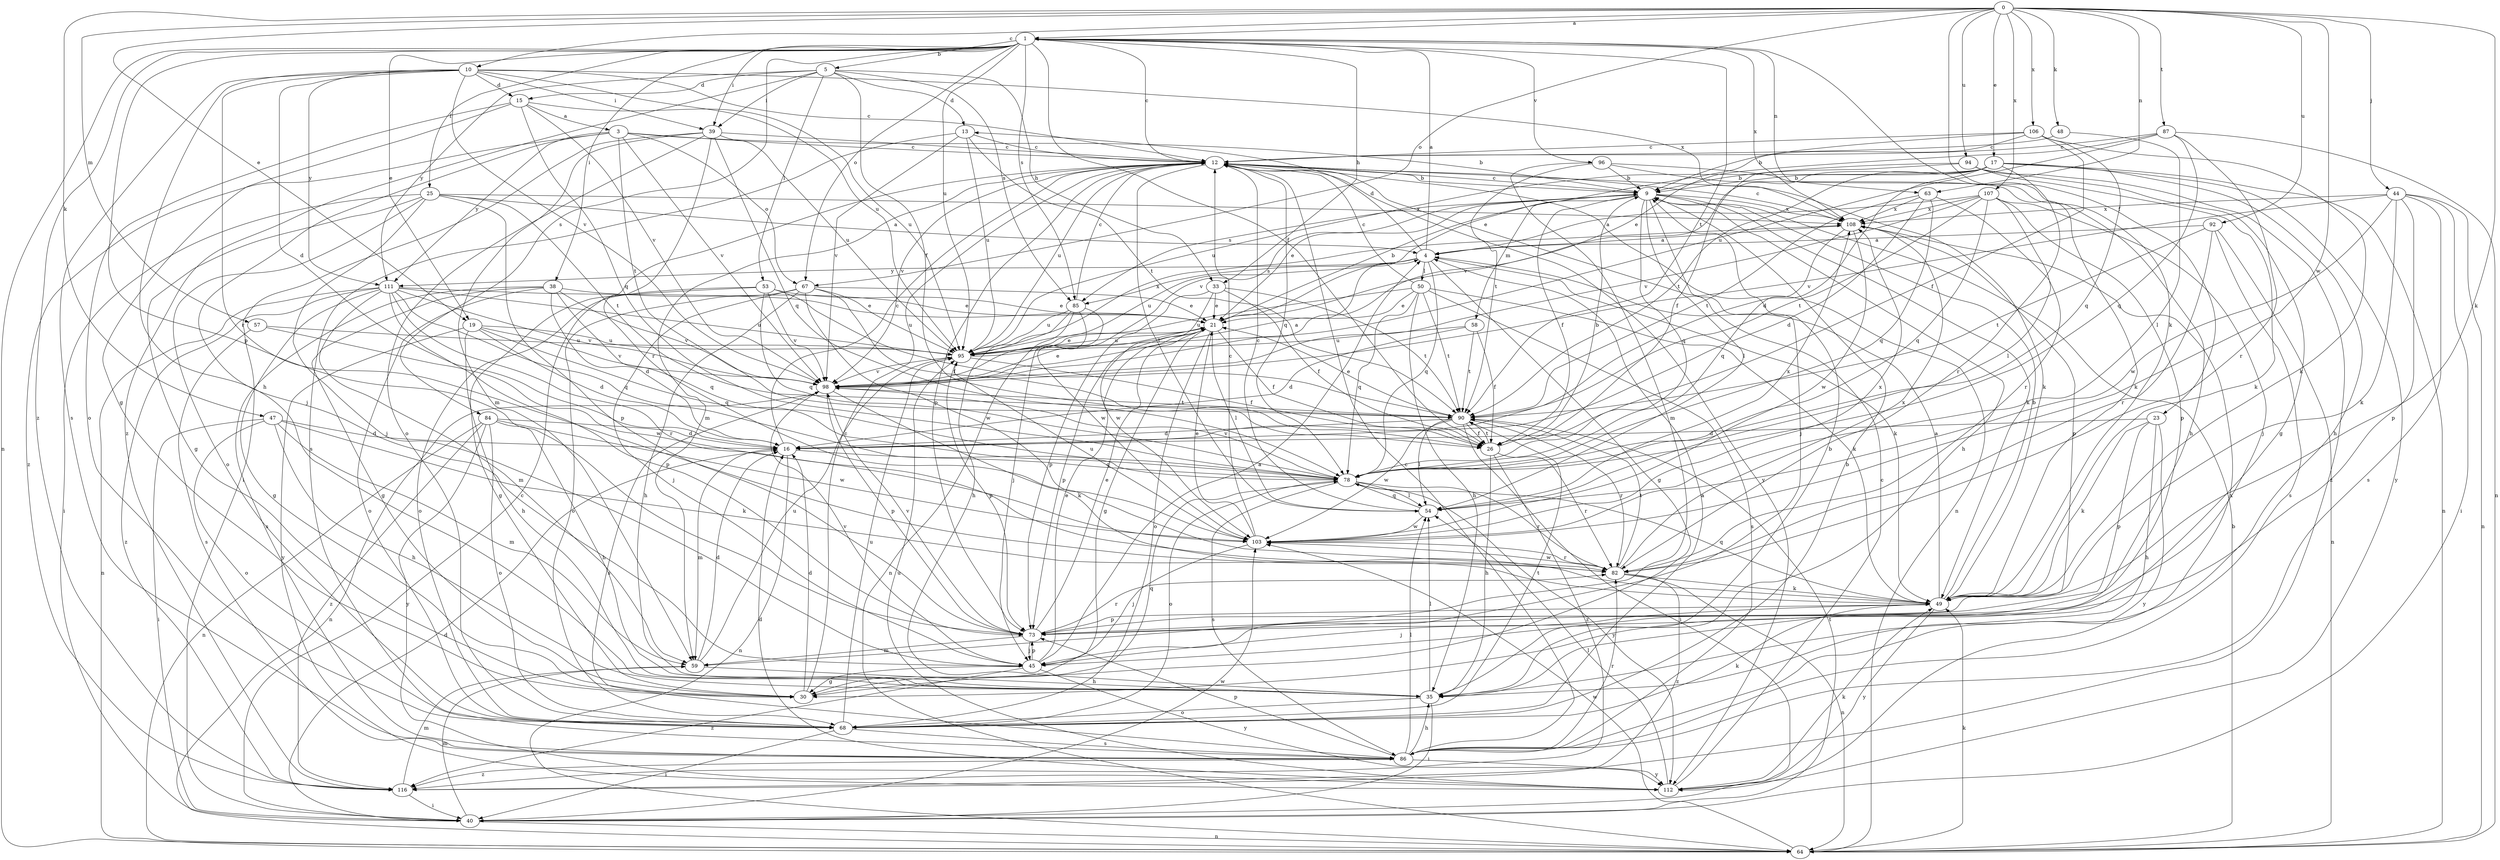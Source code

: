 strict digraph  {
0;
1;
3;
4;
5;
9;
10;
12;
13;
15;
16;
17;
19;
21;
23;
25;
26;
30;
33;
35;
38;
39;
40;
44;
45;
47;
48;
49;
50;
53;
54;
57;
58;
59;
63;
64;
67;
68;
73;
78;
82;
84;
85;
86;
87;
90;
92;
94;
95;
96;
98;
103;
106;
107;
108;
111;
112;
116;
0 -> 1  [label=a];
0 -> 10  [label=c];
0 -> 17  [label=e];
0 -> 19  [label=e];
0 -> 23  [label=f];
0 -> 44  [label=j];
0 -> 47  [label=k];
0 -> 48  [label=k];
0 -> 49  [label=k];
0 -> 57  [label=m];
0 -> 63  [label=n];
0 -> 67  [label=o];
0 -> 87  [label=t];
0 -> 92  [label=u];
0 -> 94  [label=u];
0 -> 103  [label=w];
0 -> 106  [label=x];
0 -> 107  [label=x];
1 -> 5  [label=b];
1 -> 12  [label=c];
1 -> 19  [label=e];
1 -> 25  [label=f];
1 -> 26  [label=f];
1 -> 33  [label=h];
1 -> 38  [label=i];
1 -> 39  [label=i];
1 -> 49  [label=k];
1 -> 63  [label=n];
1 -> 64  [label=n];
1 -> 67  [label=o];
1 -> 73  [label=p];
1 -> 84  [label=s];
1 -> 85  [label=s];
1 -> 90  [label=t];
1 -> 95  [label=u];
1 -> 96  [label=v];
1 -> 108  [label=x];
1 -> 116  [label=z];
3 -> 9  [label=b];
3 -> 12  [label=c];
3 -> 45  [label=j];
3 -> 67  [label=o];
3 -> 90  [label=t];
3 -> 98  [label=v];
3 -> 111  [label=y];
3 -> 116  [label=z];
4 -> 1  [label=a];
4 -> 13  [label=d];
4 -> 30  [label=g];
4 -> 49  [label=k];
4 -> 50  [label=l];
4 -> 78  [label=q];
4 -> 85  [label=s];
4 -> 95  [label=u];
4 -> 111  [label=y];
5 -> 13  [label=d];
5 -> 15  [label=d];
5 -> 26  [label=f];
5 -> 33  [label=h];
5 -> 39  [label=i];
5 -> 53  [label=l];
5 -> 85  [label=s];
5 -> 111  [label=y];
5 -> 116  [label=z];
9 -> 12  [label=c];
9 -> 21  [label=e];
9 -> 26  [label=f];
9 -> 35  [label=h];
9 -> 45  [label=j];
9 -> 49  [label=k];
9 -> 54  [label=l];
9 -> 58  [label=m];
9 -> 78  [label=q];
9 -> 85  [label=s];
9 -> 98  [label=v];
9 -> 108  [label=x];
10 -> 12  [label=c];
10 -> 15  [label=d];
10 -> 16  [label=d];
10 -> 35  [label=h];
10 -> 39  [label=i];
10 -> 82  [label=r];
10 -> 86  [label=s];
10 -> 95  [label=u];
10 -> 98  [label=v];
10 -> 108  [label=x];
10 -> 111  [label=y];
12 -> 9  [label=b];
12 -> 49  [label=k];
12 -> 54  [label=l];
12 -> 59  [label=m];
12 -> 64  [label=n];
12 -> 73  [label=p];
12 -> 78  [label=q];
12 -> 95  [label=u];
12 -> 98  [label=v];
12 -> 112  [label=y];
13 -> 12  [label=c];
13 -> 86  [label=s];
13 -> 90  [label=t];
13 -> 95  [label=u];
13 -> 98  [label=v];
15 -> 3  [label=a];
15 -> 30  [label=g];
15 -> 68  [label=o];
15 -> 78  [label=q];
15 -> 95  [label=u];
15 -> 98  [label=v];
16 -> 12  [label=c];
16 -> 59  [label=m];
16 -> 64  [label=n];
16 -> 78  [label=q];
17 -> 9  [label=b];
17 -> 16  [label=d];
17 -> 35  [label=h];
17 -> 64  [label=n];
17 -> 82  [label=r];
17 -> 90  [label=t];
17 -> 95  [label=u];
17 -> 98  [label=v];
17 -> 112  [label=y];
19 -> 16  [label=d];
19 -> 35  [label=h];
19 -> 78  [label=q];
19 -> 95  [label=u];
19 -> 98  [label=v];
19 -> 112  [label=y];
21 -> 9  [label=b];
21 -> 26  [label=f];
21 -> 30  [label=g];
21 -> 54  [label=l];
21 -> 68  [label=o];
21 -> 73  [label=p];
21 -> 95  [label=u];
23 -> 16  [label=d];
23 -> 35  [label=h];
23 -> 49  [label=k];
23 -> 73  [label=p];
23 -> 112  [label=y];
25 -> 4  [label=a];
25 -> 30  [label=g];
25 -> 40  [label=i];
25 -> 45  [label=j];
25 -> 68  [label=o];
25 -> 73  [label=p];
25 -> 90  [label=t];
25 -> 108  [label=x];
26 -> 9  [label=b];
26 -> 35  [label=h];
26 -> 82  [label=r];
26 -> 90  [label=t];
26 -> 116  [label=z];
30 -> 12  [label=c];
30 -> 16  [label=d];
30 -> 78  [label=q];
33 -> 21  [label=e];
33 -> 26  [label=f];
33 -> 73  [label=p];
33 -> 90  [label=t];
33 -> 103  [label=w];
35 -> 9  [label=b];
35 -> 40  [label=i];
35 -> 54  [label=l];
35 -> 68  [label=o];
38 -> 16  [label=d];
38 -> 21  [label=e];
38 -> 30  [label=g];
38 -> 68  [label=o];
38 -> 78  [label=q];
38 -> 86  [label=s];
38 -> 98  [label=v];
39 -> 12  [label=c];
39 -> 40  [label=i];
39 -> 59  [label=m];
39 -> 68  [label=o];
39 -> 78  [label=q];
39 -> 82  [label=r];
39 -> 95  [label=u];
40 -> 12  [label=c];
40 -> 16  [label=d];
40 -> 59  [label=m];
40 -> 64  [label=n];
40 -> 90  [label=t];
40 -> 103  [label=w];
44 -> 40  [label=i];
44 -> 49  [label=k];
44 -> 64  [label=n];
44 -> 73  [label=p];
44 -> 86  [label=s];
44 -> 98  [label=v];
44 -> 103  [label=w];
44 -> 108  [label=x];
45 -> 4  [label=a];
45 -> 21  [label=e];
45 -> 30  [label=g];
45 -> 73  [label=p];
45 -> 98  [label=v];
45 -> 112  [label=y];
45 -> 116  [label=z];
47 -> 16  [label=d];
47 -> 35  [label=h];
47 -> 40  [label=i];
47 -> 49  [label=k];
47 -> 59  [label=m];
47 -> 68  [label=o];
48 -> 12  [label=c];
48 -> 54  [label=l];
49 -> 4  [label=a];
49 -> 9  [label=b];
49 -> 45  [label=j];
49 -> 73  [label=p];
49 -> 78  [label=q];
49 -> 112  [label=y];
50 -> 12  [label=c];
50 -> 21  [label=e];
50 -> 35  [label=h];
50 -> 49  [label=k];
50 -> 78  [label=q];
50 -> 86  [label=s];
50 -> 90  [label=t];
50 -> 95  [label=u];
53 -> 21  [label=e];
53 -> 30  [label=g];
53 -> 68  [label=o];
53 -> 78  [label=q];
53 -> 90  [label=t];
53 -> 98  [label=v];
54 -> 12  [label=c];
54 -> 78  [label=q];
54 -> 103  [label=w];
54 -> 108  [label=x];
57 -> 86  [label=s];
57 -> 95  [label=u];
57 -> 103  [label=w];
58 -> 16  [label=d];
58 -> 26  [label=f];
58 -> 90  [label=t];
58 -> 95  [label=u];
59 -> 16  [label=d];
59 -> 35  [label=h];
59 -> 95  [label=u];
63 -> 16  [label=d];
63 -> 78  [label=q];
63 -> 82  [label=r];
63 -> 90  [label=t];
63 -> 108  [label=x];
64 -> 9  [label=b];
64 -> 49  [label=k];
64 -> 103  [label=w];
67 -> 21  [label=e];
67 -> 26  [label=f];
67 -> 35  [label=h];
67 -> 45  [label=j];
67 -> 68  [label=o];
67 -> 95  [label=u];
67 -> 103  [label=w];
68 -> 4  [label=a];
68 -> 9  [label=b];
68 -> 40  [label=i];
68 -> 49  [label=k];
68 -> 86  [label=s];
68 -> 90  [label=t];
68 -> 95  [label=u];
73 -> 21  [label=e];
73 -> 45  [label=j];
73 -> 59  [label=m];
73 -> 82  [label=r];
73 -> 98  [label=v];
78 -> 54  [label=l];
78 -> 68  [label=o];
78 -> 82  [label=r];
78 -> 86  [label=s];
78 -> 98  [label=v];
78 -> 112  [label=y];
82 -> 49  [label=k];
82 -> 64  [label=n];
82 -> 90  [label=t];
82 -> 103  [label=w];
82 -> 108  [label=x];
82 -> 116  [label=z];
84 -> 16  [label=d];
84 -> 35  [label=h];
84 -> 64  [label=n];
84 -> 68  [label=o];
84 -> 103  [label=w];
84 -> 112  [label=y];
84 -> 116  [label=z];
85 -> 12  [label=c];
85 -> 35  [label=h];
85 -> 45  [label=j];
85 -> 64  [label=n];
85 -> 95  [label=u];
85 -> 103  [label=w];
86 -> 12  [label=c];
86 -> 35  [label=h];
86 -> 54  [label=l];
86 -> 73  [label=p];
86 -> 82  [label=r];
86 -> 108  [label=x];
86 -> 112  [label=y];
86 -> 116  [label=z];
87 -> 12  [label=c];
87 -> 21  [label=e];
87 -> 64  [label=n];
87 -> 78  [label=q];
87 -> 82  [label=r];
87 -> 95  [label=u];
90 -> 16  [label=d];
90 -> 21  [label=e];
90 -> 26  [label=f];
90 -> 40  [label=i];
90 -> 54  [label=l];
90 -> 82  [label=r];
90 -> 103  [label=w];
92 -> 4  [label=a];
92 -> 64  [label=n];
92 -> 82  [label=r];
92 -> 86  [label=s];
92 -> 90  [label=t];
94 -> 9  [label=b];
94 -> 26  [label=f];
94 -> 30  [label=g];
94 -> 49  [label=k];
94 -> 116  [label=z];
95 -> 21  [label=e];
95 -> 26  [label=f];
95 -> 73  [label=p];
95 -> 98  [label=v];
95 -> 108  [label=x];
96 -> 9  [label=b];
96 -> 35  [label=h];
96 -> 49  [label=k];
96 -> 59  [label=m];
96 -> 90  [label=t];
98 -> 4  [label=a];
98 -> 21  [label=e];
98 -> 49  [label=k];
98 -> 64  [label=n];
98 -> 73  [label=p];
98 -> 86  [label=s];
98 -> 90  [label=t];
103 -> 12  [label=c];
103 -> 21  [label=e];
103 -> 45  [label=j];
103 -> 82  [label=r];
103 -> 95  [label=u];
103 -> 108  [label=x];
106 -> 9  [label=b];
106 -> 12  [label=c];
106 -> 21  [label=e];
106 -> 26  [label=f];
106 -> 49  [label=k];
106 -> 78  [label=q];
107 -> 4  [label=a];
107 -> 45  [label=j];
107 -> 54  [label=l];
107 -> 73  [label=p];
107 -> 78  [label=q];
107 -> 90  [label=t];
107 -> 98  [label=v];
107 -> 108  [label=x];
108 -> 4  [label=a];
108 -> 12  [label=c];
108 -> 73  [label=p];
108 -> 78  [label=q];
108 -> 103  [label=w];
111 -> 21  [label=e];
111 -> 30  [label=g];
111 -> 59  [label=m];
111 -> 64  [label=n];
111 -> 73  [label=p];
111 -> 78  [label=q];
111 -> 82  [label=r];
111 -> 95  [label=u];
111 -> 98  [label=v];
111 -> 116  [label=z];
112 -> 12  [label=c];
112 -> 16  [label=d];
112 -> 49  [label=k];
112 -> 54  [label=l];
112 -> 95  [label=u];
116 -> 40  [label=i];
116 -> 59  [label=m];
}
